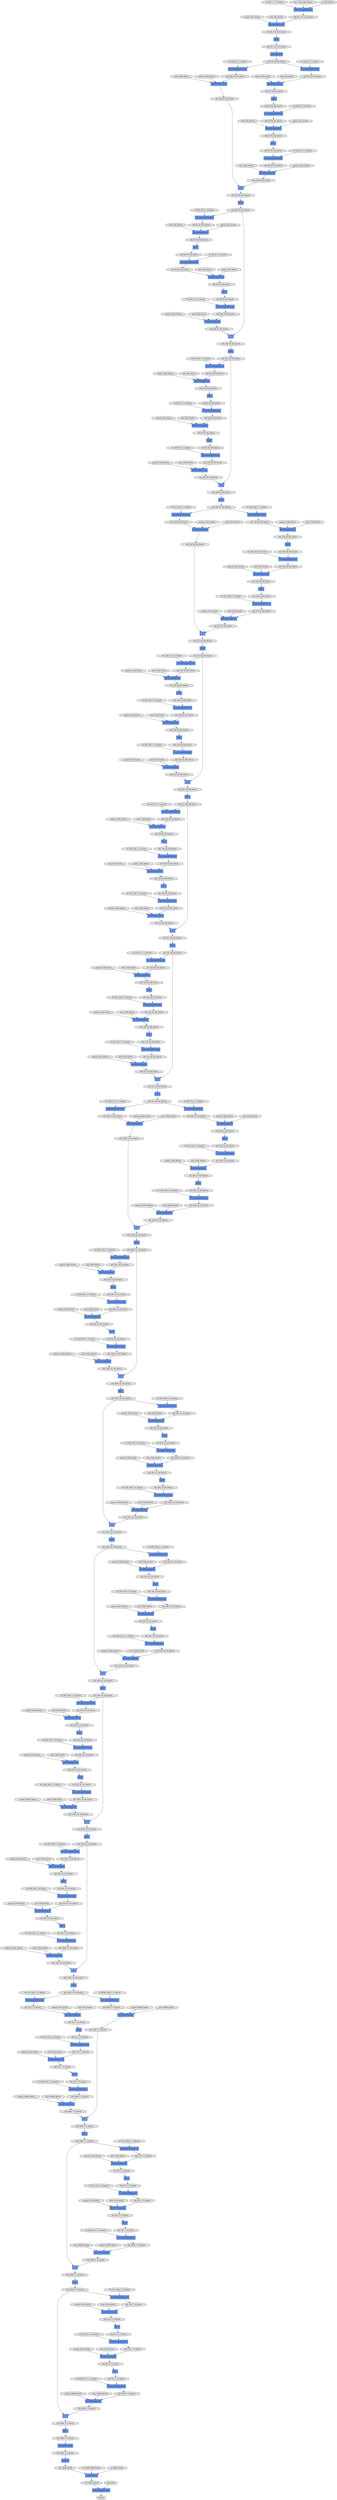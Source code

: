 digraph graphname{rankdir=TB;47303432765520 [label="gamma: (64), float32",shape="octagon",fillcolor="#E0E0E0",style="filled"];47303460716752 [label="gamma: (1024), float32",shape="octagon",fillcolor="#E0E0E0",style="filled"];47303460651216 [label="gamma: (1024), float32",shape="octagon",fillcolor="#E0E0E0",style="filled"];47305080340688 [label="Convolution2DFunction",shape="record",fillcolor="#6495ED",style="filled"];47303432634640 [label="W: (64, 3, 7, 7), float32",shape="octagon",fillcolor="#E0E0E0",style="filled"];47303432765840 [label="beta: (64), float32",shape="octagon",fillcolor="#E0E0E0",style="filled"];47303460717072 [label="beta: (1024), float32",shape="octagon",fillcolor="#E0E0E0",style="filled"];47303460651536 [label="beta: (1024), float32",shape="octagon",fillcolor="#E0E0E0",style="filled"];47305080341136 [label="ReLU",shape="record",fillcolor="#6495ED",style="filled"];47303432766160 [label="W: (256, 64, 1, 1), float32",shape="octagon",fillcolor="#E0E0E0",style="filled"];47305080341264 [label="Convolution2DFunction",shape="record",fillcolor="#6495ED",style="filled"];47303460651856 [label="W: (1024, 512, 1, 1), float32",shape="octagon",fillcolor="#E0E0E0",style="filled"];47303432635216 [label="gamma: (64), float32",shape="octagon",fillcolor="#E0E0E0",style="filled"];47303460717584 [label="W: (256, 1024, 1, 1), float32",shape="octagon",fillcolor="#E0E0E0",style="filled"];47305080341520 [label="(64, 64, 56, 56), float32",shape="octagon",fillcolor="#E0E0E0",style="filled"];47303432635536 [label="beta: (64), float32",shape="octagon",fillcolor="#E0E0E0",style="filled"];47303432766672 [label="gamma: (256), float32",shape="octagon",fillcolor="#E0E0E0",style="filled"];47305080341712 [label="(64, 64, 56, 56), float32",shape="octagon",fillcolor="#E0E0E0",style="filled"];47303460652368 [label="gamma: (1024), float32",shape="octagon",fillcolor="#E0E0E0",style="filled"];47303460718096 [label="gamma: (256), float32",shape="octagon",fillcolor="#E0E0E0",style="filled"];47303432766992 [label="beta: (256), float32",shape="octagon",fillcolor="#E0E0E0",style="filled"];47305080342096 [label="(64, 64, 113, 113), float32",shape="octagon",fillcolor="#E0E0E0",style="filled"];47303460652688 [label="beta: (1024), float32",shape="octagon",fillcolor="#E0E0E0",style="filled"];47303432636112 [label="W: (64, 64, 1, 1), float32",shape="octagon",fillcolor="#E0E0E0",style="filled"];47305080342288 [label="(64, 256, 56, 56), float32",shape="octagon",fillcolor="#E0E0E0",style="filled"];47303460718416 [label="beta: (256), float32",shape="octagon",fillcolor="#E0E0E0",style="filled"];47305080342416 [label="ReLU",shape="record",fillcolor="#6495ED",style="filled"];47303432767504 [label="W: (64, 256, 1, 1), float32",shape="octagon",fillcolor="#E0E0E0",style="filled"];47305080342544 [label="BatchNormalization",shape="record",fillcolor="#6495ED",style="filled"];47305080342608 [label="(64, 64, 56, 56), float32",shape="octagon",fillcolor="#E0E0E0",style="filled"];47303432636496 [label="gamma: (64), float32",shape="octagon",fillcolor="#E0E0E0",style="filled"];47303460718736 [label="W: (256, 256, 3, 3), float32",shape="octagon",fillcolor="#E0E0E0",style="filled"];47303460653200 [label="W: (256, 1024, 1, 1), float32",shape="octagon",fillcolor="#E0E0E0",style="filled"];47305080342672 [label="Convolution2DFunction",shape="record",fillcolor="#6495ED",style="filled"];47303432636816 [label="beta: (64), float32",shape="octagon",fillcolor="#E0E0E0",style="filled"];47303432768016 [label="gamma: (64), float32",shape="octagon",fillcolor="#E0E0E0",style="filled"];47305080343056 [label="BatchNormalization",shape="record",fillcolor="#6495ED",style="filled"];47305080343120 [label="(64, 64, 113, 113), float32",shape="octagon",fillcolor="#E0E0E0",style="filled"];47303460719248 [label="gamma: (256), float32",shape="octagon",fillcolor="#E0E0E0",style="filled"];47303460653712 [label="gamma: (256), float32",shape="octagon",fillcolor="#E0E0E0",style="filled"];47303210797712 [label="ReLU",shape="record",fillcolor="#6495ED",style="filled"];47303432637136 [label="W: (64, 64, 3, 3), float32",shape="octagon",fillcolor="#E0E0E0",style="filled"];47303432768336 [label="beta: (64), float32",shape="octagon",fillcolor="#E0E0E0",style="filled"];47303460719568 [label="beta: (256), float32",shape="octagon",fillcolor="#E0E0E0",style="filled"];47303460654032 [label="beta: (256), float32",shape="octagon",fillcolor="#E0E0E0",style="filled"];47305080343568 [label="BatchNormalization",shape="record",fillcolor="#6495ED",style="filled"];47305080343632 [label="ReLU",shape="record",fillcolor="#6495ED",style="filled"];47303432768656 [label="W: (64, 64, 3, 3), float32",shape="octagon",fillcolor="#E0E0E0",style="filled"];47305080343696 [label="(64, 64, 56, 56), float32",shape="octagon",fillcolor="#E0E0E0",style="filled"];47305080343760 [label="Convolution2DFunction",shape="record",fillcolor="#6495ED",style="filled"];47303432637648 [label="gamma: (64), float32",shape="octagon",fillcolor="#E0E0E0",style="filled"];47303460719888 [label="W: (1024, 256, 1, 1), float32",shape="octagon",fillcolor="#E0E0E0",style="filled"];47303460654352 [label="W: (256, 256, 3, 3), float32",shape="octagon",fillcolor="#E0E0E0",style="filled"];47305080343824 [label="(64, 64, 56, 56), float32",shape="octagon",fillcolor="#E0E0E0",style="filled"];47303432637968 [label="beta: (64), float32",shape="octagon",fillcolor="#E0E0E0",style="filled"];47303432769168 [label="gamma: (64), float32",shape="octagon",fillcolor="#E0E0E0",style="filled"];47305080344272 [label="(64, 64, 56, 56), float32",shape="octagon",fillcolor="#E0E0E0",style="filled"];47303460720400 [label="gamma: (1024), float32",shape="octagon",fillcolor="#E0E0E0",style="filled"];47303460654864 [label="gamma: (256), float32",shape="octagon",fillcolor="#E0E0E0",style="filled"];47303432638288 [label="W: (256, 64, 1, 1), float32",shape="octagon",fillcolor="#E0E0E0",style="filled"];47305080344400 [label="(64, 64, 56, 56), float32",shape="octagon",fillcolor="#E0E0E0",style="filled"];47303432769488 [label="beta: (64), float32",shape="octagon",fillcolor="#E0E0E0",style="filled"];47305080344528 [label="BatchNormalization",shape="record",fillcolor="#6495ED",style="filled"];47305080377616 [label="(64, 256, 56, 56), float32",shape="octagon",fillcolor="#E0E0E0",style="filled"];47305080377680 [label="(64, 128, 28, 28), float32",shape="octagon",fillcolor="#E0E0E0",style="filled"];47305080377744 [label="Convolution2DFunction",shape="record",fillcolor="#6495ED",style="filled"];47303432704400 [label="gamma: (256), float32",shape="octagon",fillcolor="#E0E0E0",style="filled"];47305129529808 [label="(64, 512, 28, 28), float32",shape="octagon",fillcolor="#E0E0E0",style="filled"];47305080377808 [label="(64, 512, 28, 28), float32",shape="octagon",fillcolor="#E0E0E0",style="filled"];47303460819472 [label="W: (1000, 2048), float32",shape="octagon",fillcolor="#E0E0E0",style="filled"];47305129529936 [label="(64, 256, 14, 14), float32",shape="octagon",fillcolor="#E0E0E0",style="filled"];47305080377936 [label="(64, 64, 56, 56), float32",shape="octagon",fillcolor="#E0E0E0",style="filled"];47303460819536 [label="Convolution2DFunction",shape="record",fillcolor="#6495ED",style="filled"];47305080378000 [label="Convolution2DFunction",shape="record",fillcolor="#6495ED",style="filled"];47303432704720 [label="beta: (256), float32",shape="octagon",fillcolor="#E0E0E0",style="filled"];47305080378128 [label="(64, 128, 28, 28), float32",shape="octagon",fillcolor="#E0E0E0",style="filled"];47303460819856 [label="b: (1000), float32",shape="octagon",fillcolor="#E0E0E0",style="filled"];47305129530384 [label="Convolution2DFunction",shape="record",fillcolor="#6495ED",style="filled"];47303432705040 [label="W: (256, 64, 1, 1), float32",shape="octagon",fillcolor="#E0E0E0",style="filled"];47305080378576 [label="ReLU",shape="record",fillcolor="#6495ED",style="filled"];47305129530640 [label="BatchNormalization",shape="record",fillcolor="#6495ED",style="filled"];47305129530704 [label="(64, 256, 14, 14), float32",shape="octagon",fillcolor="#E0E0E0",style="filled"];47305080378704 [label="Convolution2DFunction",shape="record",fillcolor="#6495ED",style="filled"];47305129530832 [label="Convolution2DFunction",shape="record",fillcolor="#6495ED",style="filled"];47305080378832 [label="(64, 256, 56, 56), float32",shape="octagon",fillcolor="#E0E0E0",style="filled"];47305080313360 [label="ReLU",shape="record",fillcolor="#6495ED",style="filled"];47303432705552 [label="gamma: (256), float32",shape="octagon",fillcolor="#E0E0E0",style="filled"];47305129530960 [label="(64, 256, 14, 14), float32",shape="octagon",fillcolor="#E0E0E0",style="filled"];47305080378960 [label="(64, 256, 56, 56), float32",shape="octagon",fillcolor="#E0E0E0",style="filled"];47305080379088 [label="ReLU",shape="record",fillcolor="#6495ED",style="filled"];47305080379152 [label="(64, 64, 56, 56), float32",shape="octagon",fillcolor="#E0E0E0",style="filled"];47303432705872 [label="beta: (256), float32",shape="octagon",fillcolor="#E0E0E0",style="filled"];47305129531344 [label="ReLU",shape="record",fillcolor="#6495ED",style="filled"];47305129531408 [label="(64, 256, 14, 14), float32",shape="octagon",fillcolor="#E0E0E0",style="filled"];47305080379536 [label="(64, 128, 28, 28), float32",shape="octagon",fillcolor="#E0E0E0",style="filled"];47305080379664 [label="ReLU",shape="record",fillcolor="#6495ED",style="filled"];47303432706320 [label="_ + _",shape="record",fillcolor="#6495ED",style="filled"];47305129531792 [label="ReLU",shape="record",fillcolor="#6495ED",style="filled"];47305080379920 [label="Convolution2DFunction",shape="record",fillcolor="#6495ED",style="filled"];47305080379984 [label="BatchNormalization",shape="record",fillcolor="#6495ED",style="filled"];47305129532048 [label="BatchNormalization",shape="record",fillcolor="#6495ED",style="filled"];47305080380048 [label="_ + _",shape="record",fillcolor="#6495ED",style="filled"];47303432706704 [label="W: (64, 256, 1, 1), float32",shape="octagon",fillcolor="#E0E0E0",style="filled"];47305129532112 [label="(64, 256, 14, 14), float32",shape="octagon",fillcolor="#E0E0E0",style="filled"];47305080380112 [label="Convolution2DFunction",shape="record",fillcolor="#6495ED",style="filled"];47305129532240 [label="Convolution2DFunction",shape="record",fillcolor="#6495ED",style="filled"];47305129532368 [label="(64, 256, 14, 14), float32",shape="octagon",fillcolor="#E0E0E0",style="filled"];47303432707088 [label="gamma: (64), float32",shape="octagon",fillcolor="#E0E0E0",style="filled"];47305080380496 [label="(64, 128, 28, 28), float32",shape="octagon",fillcolor="#E0E0E0",style="filled"];47305080314960 [label="Convolution2DFunction",shape="record",fillcolor="#6495ED",style="filled"];47305080380624 [label="BatchNormalization",shape="record",fillcolor="#6495ED",style="filled"];47305129532688 [label="BatchNormalization",shape="record",fillcolor="#6495ED",style="filled"];47305080380688 [label="(64, 128, 28, 28), float32",shape="octagon",fillcolor="#E0E0E0",style="filled"];47305129532752 [label="(64, 1024, 14, 14), float32",shape="octagon",fillcolor="#E0E0E0",style="filled"];47303432707408 [label="beta: (64), float32",shape="octagon",fillcolor="#E0E0E0",style="filled"];47305080380816 [label="(64, 256, 56, 56), float32",shape="octagon",fillcolor="#E0E0E0",style="filled"];47305129532944 [label="BatchNormalization",shape="record",fillcolor="#6495ED",style="filled"];47305080381008 [label="ReLU",shape="record",fillcolor="#6495ED",style="filled"];47305080381072 [label="BatchNormalization",shape="record",fillcolor="#6495ED",style="filled"];47303432707728 [label="W: (64, 64, 3, 3), float32",shape="octagon",fillcolor="#E0E0E0",style="filled"];47305129533136 [label="Convolution2DFunction",shape="record",fillcolor="#6495ED",style="filled"];47305080381136 [label="BatchNormalization",shape="record",fillcolor="#6495ED",style="filled"];47303206575952 [label="LinearFunction",shape="record",fillcolor="#6495ED",style="filled"];47305080381264 [label="BatchNormalization",shape="record",fillcolor="#6495ED",style="filled"];47305129533392 [label="ReLU",shape="record",fillcolor="#6495ED",style="filled"];47305080381392 [label="(64, 128, 28, 28), float32",shape="octagon",fillcolor="#E0E0E0",style="filled"];47305080315856 [label="(64, 3, 226, 226), float32",shape="octagon",fillcolor="#E0E0E0",style="filled"];47305136382224 [label="(64, 512, 7, 7), float32",shape="octagon",fillcolor="#E0E0E0",style="filled"];47303460757904 [label="W: (512, 1024, 1, 1), float32",shape="octagon",fillcolor="#E0E0E0",style="filled"];47303237542608 [label="ReLU",shape="record",fillcolor="#6495ED",style="filled"];47303460758416 [label="gamma: (512), float32",shape="octagon",fillcolor="#E0E0E0",style="filled"];47305136382928 [label="(64, 512, 7, 7), float32",shape="octagon",fillcolor="#E0E0E0",style="filled"];47305136383056 [label="BatchNormalization",shape="record",fillcolor="#6495ED",style="filled"];47305136383184 [label="(64, 512, 7, 7), float32",shape="octagon",fillcolor="#E0E0E0",style="filled"];47303460758736 [label="beta: (512), float32",shape="octagon",fillcolor="#E0E0E0",style="filled"];47305136383504 [label="ReLU",shape="record",fillcolor="#6495ED",style="filled"];47303460759056 [label="W: (512, 512, 3, 3), float32",shape="octagon",fillcolor="#E0E0E0",style="filled"];47305136383568 [label="(64, 2048, 7, 7), float32",shape="octagon",fillcolor="#E0E0E0",style="filled"];47305136383952 [label="ReLU",shape="record",fillcolor="#6495ED",style="filled"];47303460759568 [label="gamma: (512), float32",shape="octagon",fillcolor="#E0E0E0",style="filled"];47305136384208 [label="BatchNormalization",shape="record",fillcolor="#6495ED",style="filled"];47305136384272 [label="(64, 2048, 7, 7), float32",shape="octagon",fillcolor="#E0E0E0",style="filled"];47303460759888 [label="beta: (512), float32",shape="octagon",fillcolor="#E0E0E0",style="filled"];47305136384400 [label="(64, 2048, 7, 7), float32",shape="octagon",fillcolor="#E0E0E0",style="filled"];47305136384592 [label="_ + _",shape="record",fillcolor="#6495ED",style="filled"];47303460760208 [label="W: (2048, 512, 1, 1), float32",shape="octagon",fillcolor="#E0E0E0",style="filled"];47305136384848 [label="Convolution2DFunction",shape="record",fillcolor="#6495ED",style="filled"];47305136385104 [label="Convolution2DFunction",shape="record",fillcolor="#6495ED",style="filled"];47305136385168 [label="(64, 2048, 7, 7), float32",shape="octagon",fillcolor="#E0E0E0",style="filled"];47303460760720 [label="gamma: (2048), float32",shape="octagon",fillcolor="#E0E0E0",style="filled"];47305136385360 [label="(64, 2048, 7, 7), float32",shape="octagon",fillcolor="#E0E0E0",style="filled"];47303460761040 [label="beta: (2048), float32",shape="octagon",fillcolor="#E0E0E0",style="filled"];47305136385744 [label="ReLU",shape="record",fillcolor="#6495ED",style="filled"];47305136385808 [label="(64, 2048, 7, 7), float32",shape="octagon",fillcolor="#E0E0E0",style="filled"];47303460761360 [label="W: (2048, 1024, 1, 1), float32",shape="octagon",fillcolor="#E0E0E0",style="filled"];47305136385936 [label="(64, 512, 7, 7), float32",shape="octagon",fillcolor="#E0E0E0",style="filled"];47305136386000 [label="ReLU",shape="record",fillcolor="#6495ED",style="filled"];47303460696144 [label="W: (1024, 256, 1, 1), float32",shape="octagon",fillcolor="#E0E0E0",style="filled"];47305136320656 [label="(64, 256, 14, 14), float32",shape="octagon",fillcolor="#E0E0E0",style="filled"];47305136419088 [label="(64, 512, 7, 7), float32",shape="octagon",fillcolor="#E0E0E0",style="filled"];47303460794640 [label="beta: (2048), float32",shape="octagon",fillcolor="#E0E0E0",style="filled"];47305136353616 [label="ReLU",shape="record",fillcolor="#6495ED",style="filled"];47305136320912 [label="(64, 256, 14, 14), float32",shape="octagon",fillcolor="#E0E0E0",style="filled"];47303432811024 [label="gamma: (512), float32",shape="octagon",fillcolor="#E0E0E0",style="filled"];47303460696656 [label="gamma: (1024), float32",shape="octagon",fillcolor="#E0E0E0",style="filled"];47303460795152 [label="W: (512, 2048, 1, 1), float32",shape="octagon",fillcolor="#E0E0E0",style="filled"];47305136354064 [label="(64, 256, 14, 14), float32",shape="octagon",fillcolor="#E0E0E0",style="filled"];47305136321296 [label="(64, 1024, 14, 14), float32",shape="octagon",fillcolor="#E0E0E0",style="filled"];47303432811344 [label="beta: (512), float32",shape="octagon",fillcolor="#E0E0E0",style="filled"];47305136419728 [label="BatchNormalization",shape="record",fillcolor="#6495ED",style="filled"];47305136321424 [label="(64, 1024, 14, 14), float32",shape="octagon",fillcolor="#E0E0E0",style="filled"];47303460696976 [label="beta: (1024), float32",shape="octagon",fillcolor="#E0E0E0",style="filled"];47305136419792 [label="(64, 512, 7, 7), float32",shape="octagon",fillcolor="#E0E0E0",style="filled"];47305136321488 [label="ReLU",shape="record",fillcolor="#6495ED",style="filled"];47305136419920 [label="Convolution2DFunction",shape="record",fillcolor="#6495ED",style="filled"];47305136354448 [label="(64, 1024, 14, 14), float32",shape="octagon",fillcolor="#E0E0E0",style="filled"];47305136321680 [label="BatchNormalization",shape="record",fillcolor="#6495ED",style="filled"];47303432811664 [label="W: (512, 256, 1, 1), float32",shape="octagon",fillcolor="#E0E0E0",style="filled"];47305080255632 [label="MaxPoolingND",shape="record",fillcolor="#6495ED",style="filled"];47305136420048 [label="(64, 512, 7, 7), float32",shape="octagon",fillcolor="#E0E0E0",style="filled"];47303460795664 [label="gamma: (512), float32",shape="octagon",fillcolor="#E0E0E0",style="filled"];47305136354576 [label="(64, 1024, 14, 14), float32",shape="octagon",fillcolor="#E0E0E0",style="filled"];47305136354640 [label="BatchNormalization",shape="record",fillcolor="#6495ED",style="filled"];47305136321936 [label="BatchNormalization",shape="record",fillcolor="#6495ED",style="filled"];47303460697488 [label="W: (256, 1024, 1, 1), float32",shape="octagon",fillcolor="#E0E0E0",style="filled"];47305128850832 [label="BatchNormalization",shape="record",fillcolor="#6495ED",style="filled"];47305136322000 [label="(64, 1024, 14, 14), float32",shape="octagon",fillcolor="#E0E0E0",style="filled"];47305136354832 [label="BatchNormalization",shape="record",fillcolor="#6495ED",style="filled"];47305128785424 [label="(64, 64, 113, 113), float32",shape="octagon",fillcolor="#E0E0E0",style="filled"];47303460795984 [label="beta: (512), float32",shape="octagon",fillcolor="#E0E0E0",style="filled"];47305136420496 [label="(64, 512, 7, 7), float32",shape="octagon",fillcolor="#E0E0E0",style="filled"];47303432812176 [label="gamma: (512), float32",shape="octagon",fillcolor="#E0E0E0",style="filled"];47305136355088 [label="Convolution2DFunction",shape="record",fillcolor="#6495ED",style="filled"];47305136355152 [label="(64, 1024, 14, 14), float32",shape="octagon",fillcolor="#E0E0E0",style="filled"];47303460796304 [label="W: (512, 512, 3, 3), float32",shape="octagon",fillcolor="#E0E0E0",style="filled"];47303460698000 [label="gamma: (256), float32",shape="octagon",fillcolor="#E0E0E0",style="filled"];47305136322512 [label="ReLU",shape="record",fillcolor="#6495ED",style="filled"];47303432812496 [label="beta: (512), float32",shape="octagon",fillcolor="#E0E0E0",style="filled"];47305136322576 [label="(64, 1024, 14, 14), float32",shape="octagon",fillcolor="#E0E0E0",style="filled"];47305136322704 [label="Convolution2DFunction",shape="record",fillcolor="#6495ED",style="filled"];47303460698320 [label="beta: (256), float32",shape="octagon",fillcolor="#E0E0E0",style="filled"];47305136421136 [label="BatchNormalization",shape="record",fillcolor="#6495ED",style="filled"];47305136322832 [label="(64, 256, 14, 14), float32",shape="octagon",fillcolor="#E0E0E0",style="filled"];47305136421200 [label="(64, 512, 7, 7), float32",shape="octagon",fillcolor="#E0E0E0",style="filled"];47305136355664 [label="Convolution2DFunction",shape="record",fillcolor="#6495ED",style="filled"];47303460796816 [label="gamma: (512), float32",shape="octagon",fillcolor="#E0E0E0",style="filled"];47305136355728 [label="(64, 1024, 14, 14), float32",shape="octagon",fillcolor="#E0E0E0",style="filled"];47303432813008 [label="W: (128, 512, 1, 1), float32",shape="octagon",fillcolor="#E0E0E0",style="filled"];47305136355856 [label="Convolution2DFunction",shape="record",fillcolor="#6495ED",style="filled"];47303460698640 [label="W: (256, 256, 3, 3), float32",shape="octagon",fillcolor="#E0E0E0",style="filled"];47305136421456 [label="(64, 512, 7, 7), float32",shape="octagon",fillcolor="#E0E0E0",style="filled"];47305136355984 [label="(64, 256, 14, 14), float32",shape="octagon",fillcolor="#E0E0E0",style="filled"];47305136323216 [label="Convolution2DFunction",shape="record",fillcolor="#6495ED",style="filled"];47303460797136 [label="beta: (512), float32",shape="octagon",fillcolor="#E0E0E0",style="filled"];47305136421776 [label="ReLU",shape="record",fillcolor="#6495ED",style="filled"];47305136323472 [label="BatchNormalization",shape="record",fillcolor="#6495ED",style="filled"];47305136421840 [label="(64, 2048, 7, 7), float32",shape="octagon",fillcolor="#E0E0E0",style="filled"];47305136323536 [label="(64, 256, 14, 14), float32",shape="octagon",fillcolor="#E0E0E0",style="filled"];47303432813520 [label="gamma: (128), float32",shape="octagon",fillcolor="#E0E0E0",style="filled"];47303460797456 [label="W: (2048, 512, 1, 1), float32",shape="octagon",fillcolor="#E0E0E0",style="filled"];47305136356368 [label="Convolution2DFunction",shape="record",fillcolor="#6495ED",style="filled"];47303460699152 [label="gamma: (256), float32",shape="octagon",fillcolor="#E0E0E0",style="filled"];47305136421968 [label="(64, 2048, 7, 7), float32",shape="octagon",fillcolor="#E0E0E0",style="filled"];47305136323664 [label="_ + _",shape="record",fillcolor="#6495ED",style="filled"];47305128787024 [label="ReLU",shape="record",fillcolor="#6495ED",style="filled"];47305136323792 [label="(64, 256, 14, 14), float32",shape="octagon",fillcolor="#E0E0E0",style="filled"];47305136356624 [label="BatchNormalization",shape="record",fillcolor="#6495ED",style="filled"];47303432813840 [label="beta: (128), float32",shape="octagon",fillcolor="#E0E0E0",style="filled"];47305136356688 [label="(64, 256, 14, 14), float32",shape="octagon",fillcolor="#E0E0E0",style="filled"];47303460699472 [label="beta: (256), float32",shape="octagon",fillcolor="#E0E0E0",style="filled"];47305136356816 [label="_ + _",shape="record",fillcolor="#6495ED",style="filled"];47303460797968 [label="gamma: (2048), float32",shape="octagon",fillcolor="#E0E0E0",style="filled"];47305136356944 [label="(64, 256, 14, 14), float32",shape="octagon",fillcolor="#E0E0E0",style="filled"];47305136324176 [label="ReLU",shape="record",fillcolor="#6495ED",style="filled"];47303432814160 [label="W: (128, 128, 3, 3), float32",shape="octagon",fillcolor="#E0E0E0",style="filled"];47305136422544 [label="(64, 2048, 7, 7), float32",shape="octagon",fillcolor="#E0E0E0",style="filled"];47303460699792 [label="W: (1024, 256, 1, 1), float32",shape="octagon",fillcolor="#E0E0E0",style="filled"];47305136324240 [label="(64, 256, 14, 14), float32",shape="octagon",fillcolor="#E0E0E0",style="filled"];47303460798288 [label="beta: (2048), float32",shape="octagon",fillcolor="#E0E0E0",style="filled"];47305136357328 [label="ReLU",shape="record",fillcolor="#6495ED",style="filled"];47305129509072 [label="(64, 128, 28, 28), float32",shape="octagon",fillcolor="#E0E0E0",style="filled"];47305129509264 [label="_ + _",shape="record",fillcolor="#6495ED",style="filled"];47305129509584 [label="(64, 128, 28, 28), float32",shape="octagon",fillcolor="#E0E0E0",style="filled"];47305129509648 [label="(64, 512, 28, 28), float32",shape="octagon",fillcolor="#E0E0E0",style="filled"];47305129509712 [label="(64, 128, 28, 28), float32",shape="octagon",fillcolor="#E0E0E0",style="filled"];47305129509840 [label="(64, 512, 28, 28), float32",shape="octagon",fillcolor="#E0E0E0",style="filled"];47305129509904 [label="BatchNormalization",shape="record",fillcolor="#6495ED",style="filled"];47305129509968 [label="BatchNormalization",shape="record",fillcolor="#6495ED",style="filled"];47305129510224 [label="Convolution2DFunction",shape="record",fillcolor="#6495ED",style="filled"];47305129510288 [label="(64, 512, 28, 28), float32",shape="octagon",fillcolor="#E0E0E0",style="filled"];47305129510416 [label="(64, 128, 28, 28), float32",shape="octagon",fillcolor="#E0E0E0",style="filled"];47305129510480 [label="Convolution2DFunction",shape="record",fillcolor="#6495ED",style="filled"];47305129510544 [label="(64, 512, 28, 28), float32",shape="octagon",fillcolor="#E0E0E0",style="filled"];47305129510672 [label="ReLU",shape="record",fillcolor="#6495ED",style="filled"];47305129510736 [label="Convolution2DFunction",shape="record",fillcolor="#6495ED",style="filled"];47305129511056 [label="(64, 128, 28, 28), float32",shape="octagon",fillcolor="#E0E0E0",style="filled"];47305129511120 [label="ReLU",shape="record",fillcolor="#6495ED",style="filled"];47305129511184 [label="(64, 128, 28, 28), float32",shape="octagon",fillcolor="#E0E0E0",style="filled"];47305129511312 [label="(64, 128, 28, 28), float32",shape="octagon",fillcolor="#E0E0E0",style="filled"];47305129511376 [label="_ + _",shape="record",fillcolor="#6495ED",style="filled"];47305129511504 [label="BatchNormalization",shape="record",fillcolor="#6495ED",style="filled"];47305129511760 [label="Convolution2DFunction",shape="record",fillcolor="#6495ED",style="filled"];47305129511824 [label="(64, 128, 28, 28), float32",shape="octagon",fillcolor="#E0E0E0",style="filled"];47305129511952 [label="(64, 128, 28, 28), float32",shape="octagon",fillcolor="#E0E0E0",style="filled"];47305129512080 [label="(64, 512, 28, 28), float32",shape="octagon",fillcolor="#E0E0E0",style="filled"];47305129512208 [label="(64, 512, 28, 28), float32",shape="octagon",fillcolor="#E0E0E0",style="filled"];47305129512272 [label="ReLU",shape="record",fillcolor="#6495ED",style="filled"];47305129512464 [label="Convolution2DFunction",shape="record",fillcolor="#6495ED",style="filled"];47303232343632 [label="(64, 256, 14, 14), float32",shape="octagon",fillcolor="#E0E0E0",style="filled"];47305129512720 [label="BatchNormalization",shape="record",fillcolor="#6495ED",style="filled"];47305129512784 [label="(64, 512, 28, 28), float32",shape="octagon",fillcolor="#E0E0E0",style="filled"];47305136361552 [label="(64, 256, 14, 14), float32",shape="octagon",fillcolor="#E0E0E0",style="filled"];47303432851536 [label="beta: (128), float32",shape="octagon",fillcolor="#E0E0E0",style="filled"];47303460737168 [label="beta: (1024), float32",shape="octagon",fillcolor="#E0E0E0",style="filled"];47305136296080 [label="(64, 256, 14, 14), float32",shape="octagon",fillcolor="#E0E0E0",style="filled"];47303460671632 [label="beta: (256), float32",shape="octagon",fillcolor="#E0E0E0",style="filled"];47305129382032 [label="ReLU",shape="record",fillcolor="#6495ED",style="filled"];47305129382096 [label="(64), int32",shape="octagon",fillcolor="#E0E0E0",style="filled"];47305129382160 [label="(64, 256, 56, 56), float32",shape="octagon",fillcolor="#E0E0E0",style="filled"];47303432786256 [label="W: (256, 64, 1, 1), float32",shape="octagon",fillcolor="#E0E0E0",style="filled"];47305129382224 [label="(64, 256, 56, 56), float32",shape="octagon",fillcolor="#E0E0E0",style="filled"];47303432851856 [label="W: (512, 128, 1, 1), float32",shape="octagon",fillcolor="#E0E0E0",style="filled"];47303460671952 [label="W: (1024, 256, 1, 1), float32",shape="octagon",fillcolor="#E0E0E0",style="filled"];47305129382352 [label="Convolution2DFunction",shape="record",fillcolor="#6495ED",style="filled"];47305136296464 [label="(64, 1024, 14, 14), float32",shape="octagon",fillcolor="#E0E0E0",style="filled"];47303460639248 [label="gamma: (512), float32",shape="octagon",fillcolor="#E0E0E0",style="filled"];47305129382416 [label="Convolution2DFunction",shape="record",fillcolor="#6495ED",style="filled"];47305136296592 [label="(64, 1024, 14, 14), float32",shape="octagon",fillcolor="#E0E0E0",style="filled"];47305129382544 [label="(64, 64, 56, 56), float32",shape="octagon",fillcolor="#E0E0E0",style="filled"];47303460737744 [label="W: (256, 1024, 1, 1), float32",shape="octagon",fillcolor="#E0E0E0",style="filled"];47305136296656 [label="ReLU",shape="record",fillcolor="#6495ED",style="filled"];47305136362256 [label="(64, 256, 14, 14), float32",shape="octagon",fillcolor="#E0E0E0",style="filled"];47303460639568 [label="beta: (512), float32",shape="octagon",fillcolor="#E0E0E0",style="filled"];47303432786768 [label="gamma: (256), float32",shape="octagon",fillcolor="#E0E0E0",style="filled"];47305136296848 [label="BatchNormalization",shape="record",fillcolor="#6495ED",style="filled"];47303432852368 [label="gamma: (512), float32",shape="octagon",fillcolor="#E0E0E0",style="filled"];47303460672464 [label="gamma: (1024), float32",shape="octagon",fillcolor="#E0E0E0",style="filled"];47305136362512 [label="(64, 256, 14, 14), float32",shape="octagon",fillcolor="#E0E0E0",style="filled"];47305129382928 [label="(64, 64, 56, 56), float32",shape="octagon",fillcolor="#E0E0E0",style="filled"];47305129382992 [label="ReLU",shape="record",fillcolor="#6495ED",style="filled"];47305136297104 [label="BatchNormalization",shape="record",fillcolor="#6495ED",style="filled"];47305129383056 [label="ReLU",shape="record",fillcolor="#6495ED",style="filled"];47303432787088 [label="beta: (256), float32",shape="octagon",fillcolor="#E0E0E0",style="filled"];47303460738256 [label="gamma: (256), float32",shape="octagon",fillcolor="#E0E0E0",style="filled"];47305136297168 [label="(64, 1024, 14, 14), float32",shape="octagon",fillcolor="#E0E0E0",style="filled"];47303432852688 [label="beta: (512), float32",shape="octagon",fillcolor="#E0E0E0",style="filled"];47305129383120 [label="(64, 256, 56, 56), float32",shape="octagon",fillcolor="#E0E0E0",style="filled"];47303460672784 [label="beta: (1024), float32",shape="octagon",fillcolor="#E0E0E0",style="filled"];47305129383184 [label="(64, 256, 56, 56), float32",shape="octagon",fillcolor="#E0E0E0",style="filled"];47305129383248 [label="(64, 256, 56, 56), float32",shape="octagon",fillcolor="#E0E0E0",style="filled"];47305136362896 [label="(64, 1024, 14, 14), float32",shape="octagon",fillcolor="#E0E0E0",style="filled"];47303460640144 [label="W: (256, 512, 1, 1), float32",shape="octagon",fillcolor="#E0E0E0",style="filled"];47305129383376 [label="Convolution2DFunction",shape="record",fillcolor="#6495ED",style="filled"];47305136363024 [label="(64, 1024, 14, 14), float32",shape="octagon",fillcolor="#E0E0E0",style="filled"];47303460738576 [label="beta: (256), float32",shape="octagon",fillcolor="#E0E0E0",style="filled"];47305136363088 [label="Convolution2DFunction",shape="record",fillcolor="#6495ED",style="filled"];47303237752464 [label="Reshape",shape="record",fillcolor="#6495ED",style="filled"];47305136297680 [label="ReLU",shape="record",fillcolor="#6495ED",style="filled"];47303432853200 [label="W: (128, 512, 1, 1), float32",shape="octagon",fillcolor="#E0E0E0",style="filled"];47303432787664 [label="W: (128, 256, 1, 1), float32",shape="octagon",fillcolor="#E0E0E0",style="filled"];47305129383632 [label="Convolution2DFunction",shape="record",fillcolor="#6495ED",style="filled"];47305136363280 [label="BatchNormalization",shape="record",fillcolor="#6495ED",style="filled"];47305136297744 [label="(64, 1024, 14, 14), float32",shape="octagon",fillcolor="#E0E0E0",style="filled"];47303460673296 [label="W: (256, 1024, 1, 1), float32",shape="octagon",fillcolor="#E0E0E0",style="filled"];47305129383696 [label="(64, 64, 56, 56), float32",shape="octagon",fillcolor="#E0E0E0",style="filled"];47303460738896 [label="W: (256, 256, 3, 3), float32",shape="octagon",fillcolor="#E0E0E0",style="filled"];47305136297872 [label="BatchNormalization",shape="record",fillcolor="#6495ED",style="filled"];47303460640656 [label="gamma: (256), float32",shape="octagon",fillcolor="#E0E0E0",style="filled"];47305129383824 [label="ReLU",shape="record",fillcolor="#6495ED",style="filled"];47305136363536 [label="BatchNormalization",shape="record",fillcolor="#6495ED",style="filled"];47305136298000 [label="(64, 256, 14, 14), float32",shape="octagon",fillcolor="#E0E0E0",style="filled"];47305136363600 [label="(64, 1024, 14, 14), float32",shape="octagon",fillcolor="#E0E0E0",style="filled"];47305129384016 [label="(64, 64, 56, 56), float32",shape="octagon",fillcolor="#E0E0E0",style="filled"];47305129384080 [label="BatchNormalization",shape="record",fillcolor="#6495ED",style="filled"];47303460640976 [label="beta: (256), float32",shape="octagon",fillcolor="#E0E0E0",style="filled"];47303432853712 [label="gamma: (128), float32",shape="octagon",fillcolor="#E0E0E0",style="filled"];47303432788176 [label="gamma: (128), float32",shape="octagon",fillcolor="#E0E0E0",style="filled"];47305129384144 [label="(64, 64, 56, 56), float32",shape="octagon",fillcolor="#E0E0E0",style="filled"];47303460673808 [label="gamma: (256), float32",shape="octagon",fillcolor="#E0E0E0",style="filled"];47305129384208 [label="BatchNormalization",shape="record",fillcolor="#6495ED",style="filled"];47303460739408 [label="gamma: (256), float32",shape="octagon",fillcolor="#E0E0E0",style="filled"];47305136298384 [label="Convolution2DFunction",shape="record",fillcolor="#6495ED",style="filled"];47305129384400 [label="(64, 256, 56, 56), float32",shape="octagon",fillcolor="#E0E0E0",style="filled"];47305128925648 [label="Convolution2DFunction",shape="record",fillcolor="#6495ED",style="filled"];47303460641296 [label="W: (256, 256, 3, 3), float32",shape="octagon",fillcolor="#E0E0E0",style="filled"];47303432854032 [label="beta: (128), float32",shape="octagon",fillcolor="#E0E0E0",style="filled"];47303432788496 [label="beta: (128), float32",shape="octagon",fillcolor="#E0E0E0",style="filled"];47305129384464 [label="(64, 64, 56, 56), float32",shape="octagon",fillcolor="#E0E0E0",style="filled"];47305136364112 [label="AveragePooling2D",shape="record",fillcolor="#6495ED",style="filled"];47303460674128 [label="beta: (256), float32",shape="octagon",fillcolor="#E0E0E0",style="filled"];47305129384528 [label="BatchNormalization",shape="record",fillcolor="#6495ED",style="filled"];47305136364176 [label="(64, 1024, 14, 14), float32",shape="octagon",fillcolor="#E0E0E0",style="filled"];47303460739728 [label="beta: (256), float32",shape="octagon",fillcolor="#E0E0E0",style="filled"];47305136298640 [label="Convolution2DFunction",shape="record",fillcolor="#6495ED",style="filled"];47305136298704 [label="(64, 256, 14, 14), float32",shape="octagon",fillcolor="#E0E0E0",style="filled"];47305136364304 [label="(64, 512, 7, 7), float32",shape="octagon",fillcolor="#E0E0E0",style="filled"];47305129384720 [label="BatchNormalization",shape="record",fillcolor="#6495ED",style="filled"];47305136364368 [label="BatchNormalization",shape="record",fillcolor="#6495ED",style="filled"];47305136298832 [label="_ + _",shape="record",fillcolor="#6495ED",style="filled"];47303432854352 [label="W: (128, 128, 3, 3), float32",shape="octagon",fillcolor="#E0E0E0",style="filled"];47303432788816 [label="W: (128, 128, 3, 3), float32",shape="octagon",fillcolor="#E0E0E0",style="filled"];47303460674448 [label="W: (256, 256, 3, 3), float32",shape="octagon",fillcolor="#E0E0E0",style="filled"];47305129384784 [label="_ + _",shape="record",fillcolor="#6495ED",style="filled"];47303460740048 [label="W: (1024, 256, 1, 1), float32",shape="octagon",fillcolor="#E0E0E0",style="filled"];47305136298960 [label="(64, 256, 14, 14), float32",shape="octagon",fillcolor="#E0E0E0",style="filled"];47305129384912 [label="(64, 256, 56, 56), float32",shape="octagon",fillcolor="#E0E0E0",style="filled"];47303460641808 [label="gamma: (256), float32",shape="octagon",fillcolor="#E0E0E0",style="filled"];47305129385104 [label="(64, 64, 56, 56), float32",shape="octagon",fillcolor="#E0E0E0",style="filled"];47305136364752 [label="Convolution2DFunction",shape="record",fillcolor="#6495ED",style="filled"];47305129385168 [label="_ + _",shape="record",fillcolor="#6495ED",style="filled"];47305129385232 [label="ReLU",shape="record",fillcolor="#6495ED",style="filled"];47303460642128 [label="beta: (256), float32",shape="octagon",fillcolor="#E0E0E0",style="filled"];47303432854864 [label="gamma: (128), float32",shape="octagon",fillcolor="#E0E0E0",style="filled"];47305136299344 [label="ReLU",shape="record",fillcolor="#6495ED",style="filled"];47303432789328 [label="gamma: (128), float32",shape="octagon",fillcolor="#E0E0E0",style="filled"];47305136299408 [label="(64, 256, 14, 14), float32",shape="octagon",fillcolor="#E0E0E0",style="filled"];47303460674960 [label="gamma: (256), float32",shape="octagon",fillcolor="#E0E0E0",style="filled"];47305129385360 [label="(64, 256, 56, 56), float32",shape="octagon",fillcolor="#E0E0E0",style="filled"];47305129385296 [label="(64, 64, 56, 56), float32",shape="octagon",fillcolor="#E0E0E0",style="filled"];47305136365008 [label="ReLU",shape="record",fillcolor="#6495ED",style="filled"];47303460740560 [label="gamma: (1024), float32",shape="octagon",fillcolor="#E0E0E0",style="filled"];47305129385424 [label="BatchNormalization",shape="record",fillcolor="#6495ED",style="filled"];47305136365072 [label="(64, 512, 7, 7), float32",shape="octagon",fillcolor="#E0E0E0",style="filled"];47305129385488 [label="(64, 64, 56, 56), float32",shape="octagon",fillcolor="#E0E0E0",style="filled"];47305136365200 [label="_ + _",shape="record",fillcolor="#6495ED",style="filled"];47303460642448 [label="W: (1024, 256, 1, 1), float32",shape="octagon",fillcolor="#E0E0E0",style="filled"];47303432855184 [label="beta: (128), float32",shape="octagon",fillcolor="#E0E0E0",style="filled"];47303432789648 [label="beta: (128), float32",shape="octagon",fillcolor="#E0E0E0",style="filled"];47303460675280 [label="beta: (256), float32",shape="octagon",fillcolor="#E0E0E0",style="filled"];47305129385616 [label="Convolution2DFunction",shape="record",fillcolor="#6495ED",style="filled"];47305136365328 [label="(64, 512, 7, 7), float32",shape="octagon",fillcolor="#E0E0E0",style="filled"];47303460740880 [label="beta: (1024), float32",shape="octagon",fillcolor="#E0E0E0",style="filled"];47305136299792 [label="Convolution2DFunction",shape="record",fillcolor="#6495ED",style="filled"];47305129385808 [label="(64, 64, 56, 56), float32",shape="octagon",fillcolor="#E0E0E0",style="filled"];47305136365520 [label="Convolution2DFunction",shape="record",fillcolor="#6495ED",style="filled"];47303432855504 [label="W: (512, 128, 1, 1), float32",shape="octagon",fillcolor="#E0E0E0",style="filled"];47303432789968 [label="W: (512, 128, 1, 1), float32",shape="octagon",fillcolor="#E0E0E0",style="filled"];47305129385936 [label="(64, 256, 56, 56), float32",shape="octagon",fillcolor="#E0E0E0",style="filled"];47303504355280 [label="ReLU",shape="record",fillcolor="#6495ED",style="filled"];47305136332880 [label="ReLU",shape="record",fillcolor="#6495ED",style="filled"];47305136267344 [label="(64, 1024, 14, 14), float32",shape="octagon",fillcolor="#E0E0E0",style="filled"];47305136267472 [label="(64, 1024, 14, 14), float32",shape="octagon",fillcolor="#E0E0E0",style="filled"];47303460774224 [label="gamma: (2048), float32",shape="octagon",fillcolor="#E0E0E0",style="filled"];47305136333200 [label="(64, 256, 14, 14), float32",shape="octagon",fillcolor="#E0E0E0",style="filled"];47303460774544 [label="beta: (2048), float32",shape="octagon",fillcolor="#E0E0E0",style="filled"];47305136333456 [label="(64, 256, 14, 14), float32",shape="octagon",fillcolor="#E0E0E0",style="filled"];47305136268240 [label="(64, 1024, 14, 14), float32",shape="octagon",fillcolor="#E0E0E0",style="filled"];47305136333840 [label="(64, 1024, 14, 14), float32",shape="octagon",fillcolor="#E0E0E0",style="filled"];47303460775056 [label="W: (512, 2048, 1, 1), float32",shape="octagon",fillcolor="#E0E0E0",style="filled"];47305136333968 [label="(64, 1024, 14, 14), float32",shape="octagon",fillcolor="#E0E0E0",style="filled"];47305136268432 [label="(64, 1024, 14, 14), float32",shape="octagon",fillcolor="#E0E0E0",style="filled"];47305136334032 [label="BatchNormalization",shape="record",fillcolor="#6495ED",style="filled"];47305136334224 [label="BatchNormalization",shape="record",fillcolor="#6495ED",style="filled"];47305136268816 [label="ReLU",shape="record",fillcolor="#6495ED",style="filled"];47305136268880 [label="(64, 1024, 14, 14), float32",shape="octagon",fillcolor="#E0E0E0",style="filled"];47303460775568 [label="gamma: (512), float32",shape="octagon",fillcolor="#E0E0E0",style="filled"];47305136334480 [label="Convolution2DFunction",shape="record",fillcolor="#6495ED",style="filled"];47305136334544 [label="(64, 1024, 14, 14), float32",shape="octagon",fillcolor="#E0E0E0",style="filled"];47305136269008 [label="(64, 256, 14, 14), float32",shape="octagon",fillcolor="#E0E0E0",style="filled"];47303460775888 [label="beta: (512), float32",shape="octagon",fillcolor="#E0E0E0",style="filled"];47305136269456 [label="Convolution2DFunction",shape="record",fillcolor="#6495ED",style="filled"];47305136335056 [label="ReLU",shape="record",fillcolor="#6495ED",style="filled"];47303460776208 [label="W: (512, 512, 3, 3), float32",shape="octagon",fillcolor="#E0E0E0",style="filled"];47305136335120 [label="(64, 1024, 14, 14), float32",shape="octagon",fillcolor="#E0E0E0",style="filled"];47305136335248 [label="Convolution2DFunction",shape="record",fillcolor="#6495ED",style="filled"];47305136269712 [label="BatchNormalization",shape="record",fillcolor="#6495ED",style="filled"];47305136269776 [label="(64, 256, 14, 14), float32",shape="octagon",fillcolor="#E0E0E0",style="filled"];47305136335376 [label="(64, 256, 14, 14), float32",shape="octagon",fillcolor="#E0E0E0",style="filled"];47305136269904 [label="_ + _",shape="record",fillcolor="#6495ED",style="filled"];47305136270032 [label="(64, 256, 14, 14), float32",shape="octagon",fillcolor="#E0E0E0",style="filled"];47303460776720 [label="gamma: (512), float32",shape="octagon",fillcolor="#E0E0E0",style="filled"];47305136335760 [label="Convolution2DFunction",shape="record",fillcolor="#6495ED",style="filled"];47303460777040 [label="beta: (512), float32",shape="octagon",fillcolor="#E0E0E0",style="filled"];47305136270416 [label="ReLU",shape="record",fillcolor="#6495ED",style="filled"];47305136336016 [label="BatchNormalization",shape="record",fillcolor="#6495ED",style="filled"];47305136270480 [label="(64, 256, 14, 14), float32",shape="octagon",fillcolor="#E0E0E0",style="filled"];47305136336080 [label="(64, 256, 14, 14), float32",shape="octagon",fillcolor="#E0E0E0",style="filled"];47305136336208 [label="_ + _",shape="record",fillcolor="#6495ED",style="filled"];47303460777360 [label="W: (2048, 512, 1, 1), float32",shape="octagon",fillcolor="#E0E0E0",style="filled"];47305136336336 [label="(64, 256, 14, 14), float32",shape="octagon",fillcolor="#E0E0E0",style="filled"];47305136270864 [label="BatchNormalization",shape="record",fillcolor="#6495ED",style="filled"];47305136271120 [label="Convolution2DFunction",shape="record",fillcolor="#6495ED",style="filled"];47303247556368 [label="b: (64), float32",shape="octagon",fillcolor="#E0E0E0",style="filled"];47305136336720 [label="ReLU",shape="record",fillcolor="#6495ED",style="filled"];47305136271184 [label="(64, 256, 14, 14), float32",shape="octagon",fillcolor="#E0E0E0",style="filled"];47303460777872 [label="gamma: (2048), float32",shape="octagon",fillcolor="#E0E0E0",style="filled"];47305136336784 [label="(64, 256, 14, 14), float32",shape="octagon",fillcolor="#E0E0E0",style="filled"];47303432827024 [label="gamma: (128), float32",shape="octagon",fillcolor="#E0E0E0",style="filled"];47305136435472 [label="(64, 2048, 7, 7), float32",shape="octagon",fillcolor="#E0E0E0",style="filled"];47305136402832 [label="ReLU",shape="record",fillcolor="#6495ED",style="filled"];47305129390480 [label="(64, 512, 28, 28), float32",shape="octagon",fillcolor="#E0E0E0",style="filled"];47305136435664 [label="(64, 2048, 1, 1), float32",shape="octagon",fillcolor="#E0E0E0",style="filled"];47303432827344 [label="beta: (128), float32",shape="octagon",fillcolor="#E0E0E0",style="filled"];47305129390608 [label="(64, 128, 28, 28), float32",shape="octagon",fillcolor="#E0E0E0",style="filled"];47305136403088 [label="BatchNormalization",shape="record",fillcolor="#6495ED",style="filled"];47305129390736 [label="Convolution2DFunction",shape="record",fillcolor="#6495ED",style="filled"];47305136435920 [label="(64, 2048), float32",shape="octagon",fillcolor="#E0E0E0",style="filled"];47305136403152 [label="(64, 512, 7, 7), float32",shape="octagon",fillcolor="#E0E0E0",style="filled"];47305129390800 [label="(64, 512, 28, 28), float32",shape="octagon",fillcolor="#E0E0E0",style="filled"];47303432827664 [label="W: (512, 128, 1, 1), float32",shape="octagon",fillcolor="#E0E0E0",style="filled"];47305136403280 [label="Convolution2DFunction",shape="record",fillcolor="#6495ED",style="filled"];47305136403408 [label="(64, 512, 7, 7), float32",shape="octagon",fillcolor="#E0E0E0",style="filled"];47305129391056 [label="(64, 512, 28, 28), float32",shape="octagon",fillcolor="#E0E0E0",style="filled"];47305129391120 [label="ReLU",shape="record",fillcolor="#6495ED",style="filled"];47305129391184 [label="(64, 512, 28, 28), float32",shape="octagon",fillcolor="#E0E0E0",style="filled"];47305136436432 [label="(64, 1000), float32",shape="octagon",fillcolor="#E0E0E0",style="filled"];47305129391312 [label="BatchNormalization",shape="record",fillcolor="#6495ED",style="filled"];47305129391376 [label="(64, 512, 28, 28), float32",shape="octagon",fillcolor="#E0E0E0",style="filled"];47303432828176 [label="gamma: (512), float32",shape="octagon",fillcolor="#E0E0E0",style="filled"];47305129391440 [label="ReLU",shape="record",fillcolor="#6495ED",style="filled"];47305136403856 [label="(64, 512, 7, 7), float32",shape="octagon",fillcolor="#E0E0E0",style="filled"];47305129394064 [label="(64, 128, 28, 28), float32",shape="octagon",fillcolor="#E0E0E0",style="filled"];47305136436816 [label="float32",shape="octagon",fillcolor="#E0E0E0",style="filled"];47303432828496 [label="beta: (512), float32",shape="octagon",fillcolor="#E0E0E0",style="filled"];47305129391760 [label="BatchNormalization",shape="record",fillcolor="#6495ED",style="filled"];47305129391824 [label="(64, 128, 28, 28), float32",shape="octagon",fillcolor="#E0E0E0",style="filled"];47305136404240 [label="_ + _",shape="record",fillcolor="#6495ED",style="filled"];47305129394128 [label="(64, 128, 28, 28), float32",shape="octagon",fillcolor="#E0E0E0",style="filled"];47305129391952 [label="(64, 128, 28, 28), float32",shape="octagon",fillcolor="#E0E0E0",style="filled"];47305129392080 [label="(64, 128, 28, 28), float32",shape="octagon",fillcolor="#E0E0E0",style="filled"];47305136404496 [label="BatchNormalization",shape="record",fillcolor="#6495ED",style="filled"];47305129392144 [label="_ + _",shape="record",fillcolor="#6495ED",style="filled"];47305136404560 [label="(64, 512, 7, 7), float32",shape="octagon",fillcolor="#E0E0E0",style="filled"];47305129392208 [label="ReLU",shape="record",fillcolor="#6495ED",style="filled"];47303432829008 [label="W: (128, 512, 1, 1), float32",shape="octagon",fillcolor="#E0E0E0",style="filled"];47305129392272 [label="BatchNormalization",shape="record",fillcolor="#6495ED",style="filled"];47305136404816 [label="(64, 512, 7, 7), float32",shape="octagon",fillcolor="#E0E0E0",style="filled"];47305129392528 [label="Convolution2DFunction",shape="record",fillcolor="#6495ED",style="filled"];47305129392592 [label="(64, 128, 28, 28), float32",shape="octagon",fillcolor="#E0E0E0",style="filled"];47305129392656 [label="(64, 512, 28, 28), float32",shape="octagon",fillcolor="#E0E0E0",style="filled"];47303432829520 [label="gamma: (128), float32",shape="octagon",fillcolor="#E0E0E0",style="filled"];47305129392720 [label="(64, 128, 28, 28), float32",shape="octagon",fillcolor="#E0E0E0",style="filled"];47305136405136 [label="ReLU",shape="record",fillcolor="#6495ED",style="filled"];47305136405200 [label="(64, 2048, 7, 7), float32",shape="octagon",fillcolor="#E0E0E0",style="filled"];47305129392848 [label="(64, 512, 28, 28), float32",shape="octagon",fillcolor="#E0E0E0",style="filled"];47305129392912 [label="BatchNormalization",shape="record",fillcolor="#6495ED",style="filled"];47305136405328 [label="(64, 2048, 7, 7), float32",shape="octagon",fillcolor="#E0E0E0",style="filled"];47305129392976 [label="BatchNormalization",shape="record",fillcolor="#6495ED",style="filled"];47305136405392 [label="Convolution2DFunction",shape="record",fillcolor="#6495ED",style="filled"];47303432829840 [label="beta: (128), float32",shape="octagon",fillcolor="#E0E0E0",style="filled"];47305128901648 [label="BatchNormalization",shape="record",fillcolor="#6495ED",style="filled"];47305136405584 [label="BatchNormalization",shape="record",fillcolor="#6495ED",style="filled"];47305129393232 [label="Convolution2DFunction",shape="record",fillcolor="#6495ED",style="filled"];47305129393296 [label="(64, 512, 28, 28), float32",shape="octagon",fillcolor="#E0E0E0",style="filled"];47303432830160 [label="W: (128, 128, 3, 3), float32",shape="octagon",fillcolor="#E0E0E0",style="filled"];47305129393424 [label="(64, 128, 28, 28), float32",shape="octagon",fillcolor="#E0E0E0",style="filled"];47305136405840 [label="Convolution2DFunction",shape="record",fillcolor="#6495ED",style="filled"];47305129393488 [label="ReLU",shape="record",fillcolor="#6495ED",style="filled"];47305136405904 [label="(64, 2048, 7, 7), float32",shape="octagon",fillcolor="#E0E0E0",style="filled"];47305129393552 [label="(64, 512, 28, 28), float32",shape="octagon",fillcolor="#E0E0E0",style="filled"];47305129393680 [label="_ + _",shape="record",fillcolor="#6495ED",style="filled"];47305129393744 [label="Convolution2DFunction",shape="record",fillcolor="#6495ED",style="filled"];47303432830672 [label="gamma: (128), float32",shape="octagon",fillcolor="#E0E0E0",style="filled"];47305129394000 [label="ReLU",shape="record",fillcolor="#6495ED",style="filled"];47305136406416 [label="SoftmaxCrossEntropy",shape="record",fillcolor="#6495ED",style="filled"];47305136406480 [label="(64, 2048, 7, 7), float32",shape="octagon",fillcolor="#E0E0E0",style="filled"];47303460718416 -> 47305136334224;47303432765520 -> 47305129384080;47305136324240 -> 47305136321680;47303432813008 -> 47305080378704;47305080342672 -> 47305080342288;47305136364368 -> 47305136384272;47305129510480 -> 47305129529936;47305136405904 -> 47305136384592;47305136323216 -> 47305136324240;47305129382992 -> 47305080380816;47305129530704 -> 47305080343632;47305080344400 -> 47305080341264;47305136335248 -> 47305136354448;47303460761360 -> 47305136365520;47305080341136 -> 47305129382224;47305136421968 -> 47305136421776;47305080377808 -> 47305080380624;47305136420496 -> 47305136419728;47303504355280 -> 47305080343824;47305129385808 -> 47305129382416;47305080381392 -> 47305080379920;47303432638288 -> 47305080342672;47305129510288 -> 47305129393680;47303460652368 -> 47305129532688;47305129383056 -> 47305080380496;47305129384464 -> 47305129385424;47305136405392 -> 47305136420496;47305129531792 -> 47305136296080;47303432811344 -> 47305080380624;47305136419088 -> 47305136405584;47303460738256 -> 47305136354832;47305080378128 -> 47305080379984;47305136420048 -> 47305136405392;47305136298384 -> 47305136299408;47305129391376 -> 47305129392144;47305080342544 -> 47305129382160;47303432635536 -> 47305128850832;47305136384208 -> 47305136403152;47303432827344 -> 47305129391760;47305129385488 -> 47305129385232;47303460717584 -> 47305136334480;47305136270032 -> 47305129530384;47305129391056 -> 47305080380048;47305080342288 -> 47305080344528;47303460699792 -> 47305136322704;47303432813520 -> 47305080381264;47305080344400 -> 47305128925648;47305136405136 -> 47305136406480;47305136364176 -> 47305136365520;47303432830672 -> 47305129392912;47305129530384 -> 47305136270480;47303460819856 -> 47303206575952;47305136354640 -> 47305136362256;47303432636496 -> 47305128901648;47305136356688 -> 47305136335056;47305129392208 -> 47305129394128;47305136365072 -> 47305080381008;47305136403152 -> 47305136386000;47303460775888 -> 47305136384208;47303460719568 -> 47305136334032;47305129385616 -> 47305080378128;47305129384784 -> 47305080378960;47305129385360 -> 47305129384784;47305129384400 -> 47305129382032;47303432788176 -> 47305080379984;47305136384592 -> 47305136405328;47303460671632 -> 47305136269712;47305136298704 -> 47305136268816;47305129511952 -> 47305129511760;47305129511120 -> 47305129511952;47305136297680 -> 47305136323792;47305136385104 -> 47305136403856;47305136353616 -> 47305136364176;47305136335120 -> 47305136336208;47305136336720 -> 47305136354064;47303206575952 -> 47305136436432;47305136296464 -> 47305136270864;47305080379664 -> 47305129391376;47305136385808 -> 47305136384592;47305129509968 -> 47305129511056;47303432635216 -> 47305128850832;47303460739408 -> 47305136354640;47305129509904 -> 47305129511824;47305136385360 -> 47305136383504;47303460716752 -> 47305136323472;47305129392080 -> 47305129391760;47305129382544 -> 47305129384208;47305128901648 -> 47305080343696;47305080381136 -> 47305080379536;47305136419920 -> 47305136421840;47303432851856 -> 47305129390736;47305136321936 -> 47305136323536;47305136363088 -> 47305136383568;47305136355088 -> 47305136355984;47303460717072 -> 47305136323472;47303432829008 -> 47305129393232;47303460640144 -> 47305129510480;47303460777872 -> 47305136404496;47303460777360 -> 47305136403280;47305136365328 -> 47305136364752;47305136298960 -> 47305136298384;47305080314960 -> 47305128785424;47305136406480 -> 47305136404240;47305136356624 -> 47305136363600;47305136320912 -> 47305136299792;47303432852688 -> 47305129391312;47305129382096 -> 47305136406416;47303460651536 -> 47305129532048;47305129385296 -> 47305080343760;47305129532688 -> 47305136268240;47305129392272 -> 47305129393296;47305080379088 -> 47305129392720;47305136422544 -> 47305136404240;47305129392592 -> 47305080379088;47305129509264 -> 47305136268432;47303460641296 -> 47305129512464;47303460740560 -> 47305136356624;47305136355984 -> 47305136354832;47303460718096 -> 47305136334224;47303432854352 -> 47305129510736;47305129393296 -> 47305129392144;47305129529936 -> 47305129512720;47303432812496 -> 47305080381072;47305128785424 -> 47305128850832;47305136335760 -> 47305136336784;47305136356816 -> 47305136363024;47305136267472 -> 47305129532688;47305129392720 -> 47305129392528;47305129383120 -> 47303432706320;47305136383568 -> 47305136364368;47305136296592 -> 47305136270416;47305136403408 -> 47305136385104;47305080313360 -> 47305080341520;47305136404240 -> 47305136421968;47303460698320 -> 47305136321936;47303460640976 -> 47305129512720;47303432787664 -> 47305129385616;47305129384016 -> 47305080343056;47305136405200 -> 47305136404496;47305129393552 -> 47305129393232;47305136357328 -> 47305136362512;47305129393424 -> 47305129392976;47303460737168 -> 47305136336016;47303460740048 -> 47305136355856;47305129390800 -> 47305080381072;47303432789328 -> 47305080381136;47305129385360 -> 47305129383376;47303460795984 -> 47305136405584;47303432766160 -> 47305129383632;47305129512272 -> 47305129532368;47303432811664 -> 47305080378000;47303460795152 -> 47305136405840;47305080381072 -> 47305129391056;47305129385424 -> 47305129385488;47303460759888 -> 47305136363280;47305129512208 -> 47305129510672;47305136421840 -> 47305136421136;47305080377744 -> 47305129392080;47303460675280 -> 47305136296848;47303432788496 -> 47305080379984;47303460654864 -> 47305136269712;47305136268240 -> 47305129509264;47305129530640 -> 47305129532112;47305136363600 -> 47305136356816;47305136354576 -> 47305136332880;47305129390608 -> 47305080381264;47303432706704 -> 47305080340688;47305136421776 -> 47305136435472;47305136355856 -> 47305136362896;47305136322512 -> 47305136336336;47305136335376 -> 47305136334224;47305136269456 -> 47305136298000;47303460641808 -> 47305129530640;47305129383376 -> 47305129384464;47303232343632 -> 47305136336720;47303460777040 -> 47305136403088;47305136354832 -> 47305136356688;47305129391824 -> 47305080378576;47305136435664 -> 47303237752464;47303460796816 -> 47305136419728;47305136383952 -> 47305136404816;47305129529808 -> 47305129532240;47305136268432 -> 47305129531344;47305080377680 -> 47305080381136;47305080343696 -> 47303504355280;47303432853200 -> 47305129510224;47303460653200 -> 47305129533136;47303460696976 -> 47305136297872;47305129511504 -> 47305129512784;47305129383696 -> 47305080342416;47305136323792 -> 47305136323216;47305136435920 -> 47303206575952;47303460674128 -> 47305136297104;47305136362896 -> 47305136356624;47305136270864 -> 47305136297168;47305080343568 -> 47305080342608;47303432786768 -> 47305129384720;47305136355728 -> 47305136356816;47305136384272 -> 47305136365200;47305080381008 -> 47305136365328;47305136362256 -> 47305136357328;47305080378704 -> 47305129390608;47305136334544 -> 47305136323664;47305136333456 -> 47305136322704;47303460698640 -> 47305136323216;47303432787088 -> 47305129384720;47305080341520 -> 47305080342672;47305129393680 -> 47305129509840;47305080380816 -> 47305080378000;47305080315856 -> 47305080314960;47305080379920 -> 47305080377680;47303460672784 -> 47305136270864;47305080379536 -> 47305129383056;47303460797456 -> 47305136419920;47303432706320 -> 47305129383184;47305136336016 -> 47305136355152;47305136335056 -> 47305136356944;47305080380112 -> 47305080377808;47303460798288 -> 47305136421136;47305136405584 -> 47305136419792;47305136404560 -> 47305136383952;47305129382032 -> 47305129385360;47303247556368 -> 47305080314960;47305128850832 -> 47305080342096;47305136296656 -> 47305136322576;47305136421456 -> 47305136419920;47303460651856 -> 47305129532240;47305129511824 -> 47305129511120;47303432636112 -> 47305128925648;47305129532048 -> 47305136267344;47305129384144 -> 47303210797712;47305136403856 -> 47305136403088;47305136384848 -> 47305136385936;47303432828176 -> 47305129392272;47303432705040 -> 47305080341264;47305129391440 -> 47305129510544;47303460639568 -> 47305129511504;47305080344528 -> 47305129383120;47305129384528 -> 47305129385936;47305129510736 -> 47305129511312;47303460738896 -> 47305136356368;47303432768336 -> 47305129385424;47303432766672 -> 47305129384528;47303432852368 -> 47305129391312;47305136336080 -> 47305136322512;47303460699152 -> 47305136321680;47305136298640 -> 47305136322832;47305129390480 -> 47305080380048;47305080377616 -> 47305129384720;47303432707088 -> 47305080343056;47305136269008 -> 47305129532944;47305080343120 -> 47305080255632;47303460696144 -> 47305136299792;47305136354448 -> 47305136336016;47305136322576 -> 47305136323664;47305129393552 -> 47305129393680;47305080344272 -> 47305128901648;47305136269776 -> 47305129533392;47305080343632 -> 47305129530960;47303460739728 -> 47305136354640;47303432705872 -> 47305080342544;47305136385168 -> 47305136365200;47305129511184 -> 47305129510736;47305129533392 -> 47305136270032;47305129382416 -> 47305129382544;47305129384080 -> 47305129383696;47303460740880 -> 47305136356624;47305129529808 -> 47305129510480;47303432705552 -> 47305080342544;47305136355152 -> 47305136336208;47303460673808 -> 47305136297104;47305129392144 -> 47305129392848;47303432811024 -> 47305080380624;47305136321424 -> 47305136296656;47303432766992 -> 47305129384528;47305129390736 -> 47305129509648;47305128925648 -> 47305080344272;47305080378576 -> 47305129391952;47305136297104 -> 47305136298704;47305129510544 -> 47305129510224;47303460796304 -> 47305136405392;47305136362512 -> 47305136355856;47305080377936 -> 47305129382352;47305129382224 -> 47305129385168;47303432789648 -> 47305080381136;47305080341712 -> 47305080343568;47305080343824 -> 47303460819536;47305136386000 -> 47305136403408;47305129384720 -> 47305080378832;47305136356368 -> 47305136361552;47305136334224 -> 47305136336080;47305136269712 -> 47305136271184;47303432765840 -> 47305129384080;47303460819472 -> 47303206575952;47305129391184 -> 47305080379664;47305129509712 -> 47305129390736;47303432814160 -> 47305080377744;47305136419792 -> 47305136385744;47305136323536 -> 47305136297680;47305129382224 -> 47305080340688;47303460758736 -> 47305136363536;47303432854864 -> 47305129509904;47303432851536 -> 47305129392912;47303460642448 -> 47305129530832;47305136365520 -> 47305136384400;47305080342608 -> 47305080313360;47305129531344 -> 47305136268880;47303460775568 -> 47305136384208;47303460719248 -> 47305136334032;47305136297744 -> 47305136269456;47303460673296 -> 47305136269456;47305129532368 -> 47305129530832;47305080378960 -> 47305129382992;47305136384400 -> 47305136383056;47305129531408 -> 47305129530640;47303460654352 -> 47305129530384;47305129530832 -> 47305129532752;47303432855504 -> 47305129511760;47305136364752 -> 47305136382224;47305080380816 -> 47305129385616;47303432637968 -> 47305080343568;47305136298832 -> 47305136321424;47303460671952 -> 47305136271120;47303432637648 -> 47305080343568;47303460759056 -> 47305136364752;47305129394064 -> 47305129392208;47305080380624 -> 47305129390480;47305080343056 -> 47305129384144;47305136406480 -> 47305136405840;47305136299408 -> 47305136296848;47303460674960 -> 47305136296848;47303460674448 -> 47305136298384;47303460639248 -> 47305129511504;47305129391760 -> 47305129392592;47305129391376 -> 47305080378704;47303237542608 -> 47305080381392;47305129383632 -> 47305129384912;47303432704720 -> 47305080344528;47303460720400 -> 47305136336016;47305136383184 -> 47305136363088;47305136336784 -> 47305136334032;47305136365008 -> 47305136383184;47303432789968 -> 47305080380112;47303432769168 -> 47305129384208;47305129382928 -> 47305129384080;47303460651216 -> 47305129532048;47305136385744 -> 47305136420048;47303460640656 -> 47305129512720;47305129391312 -> 47305129510288;47305129509840 -> 47305129391440;47303460696656 -> 47305136297872;47303460760208 -> 47305136363088;47305136356944 -> 47305136356368;47305136271184 -> 47305129531792;47305136322704 -> 47305136333840;47305136436432 -> 47305136406416;47305080255632 -> 47305080344400;47303460794640 -> 47305136404496;47305129510416 -> 47305129509968;47305129385232 -> 47305129385808;47303460652688 -> 47305129532688;47303432767504 -> 47305129383376;47305080343760 -> 47305129382928;47303460797968 -> 47305136421136;47303432786256 -> 47305129382352;47303432637136 -> 47303460819536;47305129511760 -> 47305129512080;47305129392528 -> 47305129392656;47305136299792 -> 47305136321296;47305129533136 -> 47305136269008;47305129383824 -> 47305080377936;47305136403088 -> 47305136404560;47305129392912 -> 47305129509584;47305080381264 -> 47305129391824;47305136299344 -> 47305136320912;47303432769488 -> 47305129384208;47303432788816 -> 47305080379920;47305080379984 -> 47305080380688;47305136267344 -> 47305129509264;47305129509648 -> 47305129391312;47305129384912 -> 47305129384528;47305136334480 -> 47305136335376;47305129510224 -> 47305129510416;47305136383504 -> 47305136385808;47305136297168 -> 47305136269904;47305136385936 -> 47305136384208;47305080379152 -> 47305129383824;47305129512080 -> 47305129511504;47305080380048 -> 47305129391184;47305136363536 -> 47305136365072;47305129509584 -> 47305129394000;47303432704400 -> 47305080344528;47303432768656 -> 47305129382416;47305129383248 -> 47305080342544;47305080378832 -> 47305129384784;47303460672464 -> 47305136270864;47305129532944 -> 47305136269776;47305136419728 -> 47305136421200;47305136383056 -> 47305136385168;47305129511376 -> 47305129512208;47305136421136 -> 47305136422544;47303432707408 -> 47305080343056;47303432830160 -> 47305129393744;47305129512720 -> 47305129530704;47305136321296 -> 47305136297872;47305136298000 -> 47305136297104;47303432829520 -> 47305129392976;47303432829840 -> 47305129392976;47305136296848 -> 47305136320656;47305136435472 -> 47305136364112;47303432855184 -> 47305129509904;47303460797136 -> 47305136419728;47303460759568 -> 47305136363280;47305136332880 -> 47305136355728;47305129509072 -> 47305129392912;47305129385936 -> 47305129385168;47305129393488 -> 47305129511184;47303460718736 -> 47305136335760;47303460795664 -> 47305136405584;47305129382352 -> 47305080377616;47305136333840 -> 47305136323472;47303460653712 -> 47305129532944;47305136365200 -> 47305136385360;47305136364176 -> 47305136355664;47305136271120 -> 47305136296464;47303460719888 -> 47305136335248;47305136322832 -> 47305136321936;47305129511312 -> 47305129509904;47303460774544 -> 47305136383056;47303432828496 -> 47305129392272;47305080378000 -> 47305129390800;47305136404496 -> 47305136405904;47305129511056 -> 47305129393488;47303460654032 -> 47305129532944;47305136336208 -> 47305136354576;47303460738576 -> 47305136354832;47305136355728 -> 47305136355088;47305136335120 -> 47305136334480;47305136363280 -> 47305136382928;47303210797712 -> 47305129385296;47305136405328 -> 47305136405136;47303460699472 -> 47305136321680;47305136355664 -> 47305136364304;47305129512464 -> 47305129531408;47305080342416 -> 47305129385104;47303237752464 -> 47305136435920;47305136268880 -> 47305136269904;47305136270416 -> 47305136297744;47303460758416 -> 47305136363536;47305136354064 -> 47305136335248;47305136405840 -> 47305136419088;47305129394128 -> 47305129393744;47305136269904 -> 47305136296592;47305136382928 -> 47305136365008;47305129394000 -> 47305129509712;47303460737744 -> 47305136355088;47305080341264 -> 47305129383248;47303432636816 -> 47305128901648;47305136270480 -> 47305136269712;47305136321488 -> 47305136335120;47305136320656 -> 47305136299344;47305129510672 -> 47305129529808;47305136364304 -> 47305136363536;47303460698000 -> 47305136321936;47305129393744 -> 47305129509072;47305136297744 -> 47305136298832;47305129510544 -> 47305129511376;47305129385168 -> 47305129384400;47303460776208 -> 47305136385104;47305136323664 -> 47305136333968;47305136324176 -> 47305136333456;47305129385104 -> 47305129383632;47303432707728 -> 47305080343760;47303460760720 -> 47305136364368;47303432854032 -> 47305129509968;47305136296080 -> 47305136271120;47305136268816 -> 47305136298960;47305136382224 -> 47305136363280;47303460697488 -> 47305136298640;47303460776720 -> 47305136403088;47305136333200 -> 47305136324176;47303432853712 -> 47305129509968;47305129532240 -> 47305136267472;47305129391952 -> 47305080377744;47305080342096 -> 47305128787024;47303432827024 -> 47305129391760;47303432813840 -> 47305080381264;47305129530960 -> 47305129512464;47305136421200 -> 47305136402832;47305136297872 -> 47305136322000;47305136402832 -> 47305136421456;47303460761040 -> 47305136364368;47303432812176 -> 47305080381072;47305136385808 -> 47305136384848;47305129392656 -> 47305129392272;47303460642128 -> 47305129530640;47305080380688 -> 47303237542608;47303432768016 -> 47305129385424;47305129382160 -> 47303432706320;47303432634640 -> 47305080314960;47305129383184 -> 47305080341136;47303460775056 -> 47305136384848;47305136334032 -> 47303232343632;47305136361552 -> 47305136354640;47305136403280 -> 47305136405200;47305129384208 -> 47305080379152;47305129392976 -> 47305129394064;47305136404816 -> 47305136403280;47305129391120 -> 47305129393552;47305080380496 -> 47305080380112;47305136322576 -> 47305136298640;47303432827664 -> 47305129392528;47305129392848 -> 47305129391120;47305128787024 -> 47305080343120;47305136406416 -> 47305136436816;47305129393232 -> 47305129393424;47305136268880 -> 47305129533136;47305129512784 -> 47305129511376;47303460757904 -> 47305136355664;47305136364112 -> 47305136435664;47305136321680 -> 47305136333200;47305136363024 -> 47305136353616;47305136322000 -> 47305136298832;47305080340688 -> 47305129384016;47303460819536 -> 47305080341712;47305136333968 -> 47305136321488;47305136323472 -> 47305136334544;47305129532752 -> 47305129532048;47303460774224 -> 47305136383056;47305136336336 -> 47305136335760;47305129532112 -> 47305129512272;}